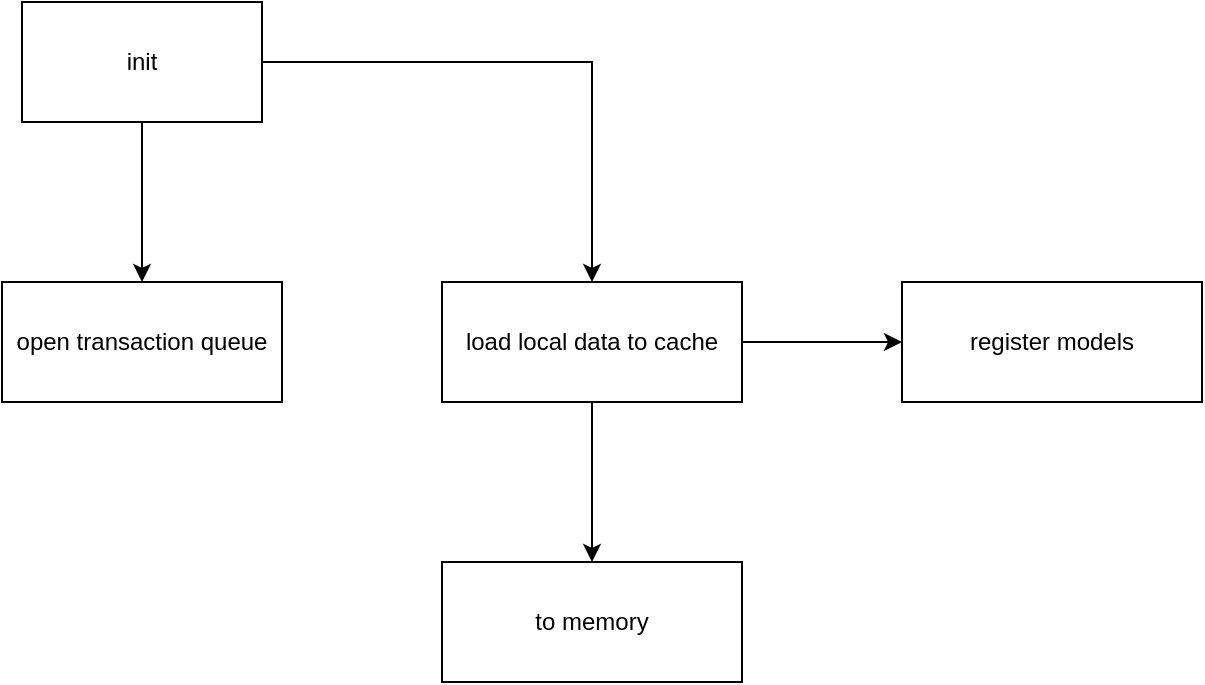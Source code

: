 <mxfile version="12.2.4" pages="1"><diagram id="LDF_wVSiit4osqd_VMj-" name="Page-1"><mxGraphModel dx="792" dy="544" grid="1" gridSize="10" guides="1" tooltips="1" connect="1" arrows="1" fold="1" page="1" pageScale="1" pageWidth="827" pageHeight="1169" math="0" shadow="0"><root><mxCell id="0"/><mxCell id="1" parent="0"/><mxCell id="10" value="" style="edgeStyle=orthogonalEdgeStyle;rounded=0;orthogonalLoop=1;jettySize=auto;html=1;" parent="1" source="8" target="9" edge="1"><mxGeometry relative="1" as="geometry"/></mxCell><mxCell id="12" style="edgeStyle=orthogonalEdgeStyle;rounded=0;orthogonalLoop=1;jettySize=auto;html=1;entryX=0.5;entryY=0;entryDx=0;entryDy=0;" parent="1" source="8" target="11" edge="1"><mxGeometry relative="1" as="geometry"/></mxCell><mxCell id="8" value="init" style="rounded=0;whiteSpace=wrap;html=1;" parent="1" vertex="1"><mxGeometry x="30" y="20" width="120" height="60" as="geometry"/></mxCell><mxCell id="9" value="open transaction queue" style="rounded=0;whiteSpace=wrap;html=1;" parent="1" vertex="1"><mxGeometry x="20" y="160" width="140" height="60" as="geometry"/></mxCell><mxCell id="14" value="" style="edgeStyle=orthogonalEdgeStyle;rounded=0;orthogonalLoop=1;jettySize=auto;html=1;" parent="1" source="11" target="13" edge="1"><mxGeometry relative="1" as="geometry"/></mxCell><mxCell id="18" value="" style="edgeStyle=orthogonalEdgeStyle;rounded=0;orthogonalLoop=1;jettySize=auto;html=1;" parent="1" source="11" target="17" edge="1"><mxGeometry relative="1" as="geometry"/></mxCell><mxCell id="11" value="load local data to cache" style="rounded=0;whiteSpace=wrap;html=1;" parent="1" vertex="1"><mxGeometry x="240" y="160" width="150" height="60" as="geometry"/></mxCell><mxCell id="17" value="register models" style="rounded=0;whiteSpace=wrap;html=1;" parent="1" vertex="1"><mxGeometry x="470" y="160" width="150" height="60" as="geometry"/></mxCell><mxCell id="13" value="to memory" style="rounded=0;whiteSpace=wrap;html=1;" parent="1" vertex="1"><mxGeometry x="240" y="300" width="150" height="60" as="geometry"/></mxCell></root></mxGraphModel></diagram></mxfile>